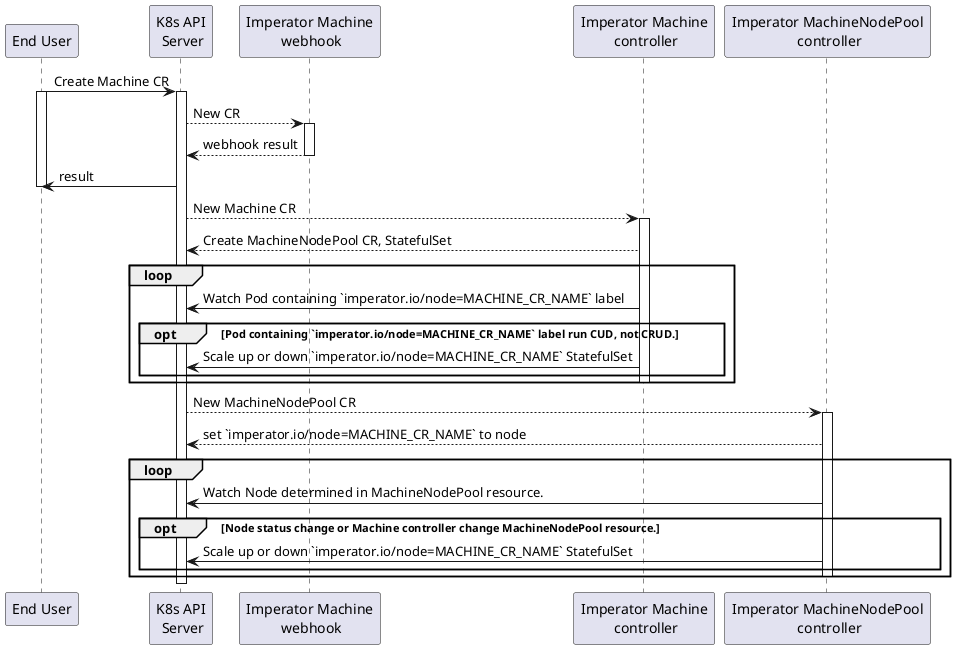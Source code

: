 @startuml
'https://plantuml.com/sequence-diagram

participant "End User" as User order 1
participant "K8s API\n Server" as APIServer order 2
participant "Imperator Machine\n webhook" as MachineWebhook order 3
participant "Imperator Machine\n controller" as MachineController order 6
participant "Imperator MachineNodePool\n controller" as MachineNodePoolController order 8

User -> APIServer: Create Machine CR
activate User
activate APIServer

APIServer --> MachineWebhook: New CR
activate MachineWebhook

MachineWebhook --> APIServer: webhook result
deactivate MachineWebhook

APIServer -> User: result
deactivate User

APIServer --> MachineController: New Machine CR
activate MachineController

MachineController --> APIServer: Create MachineNodePool CR, StatefulSet

loop
  MachineController -> APIServer: Watch Pod containing `imperator.io/node=MACHINE_CR_NAME` label
  opt Pod containing `imperator.io/node=MACHINE_CR_NAME` label run CUD, not CRUD.
    MachineController -> APIServer: Scale up or down `imperator.io/node=MACHINE_CR_NAME` StatefulSet
  end
  deactivate MachineController
end

APIServer --> MachineNodePoolController: New MachineNodePool CR
activate MachineNodePoolController

MachineNodePoolController --> APIServer: set `imperator.io/node=MACHINE_CR_NAME` to node

loop
  MachineNodePoolController -> APIServer: Watch Node determined in MachineNodePool resource.
  opt Node status change or Machine controller change MachineNodePool resource.
    MachineNodePoolController -> APIServer: Scale up or down `imperator.io/node=MACHINE_CR_NAME` StatefulSet
  end
  deactivate MachineNodePoolController
end

deactivate APIServer

@enduml
